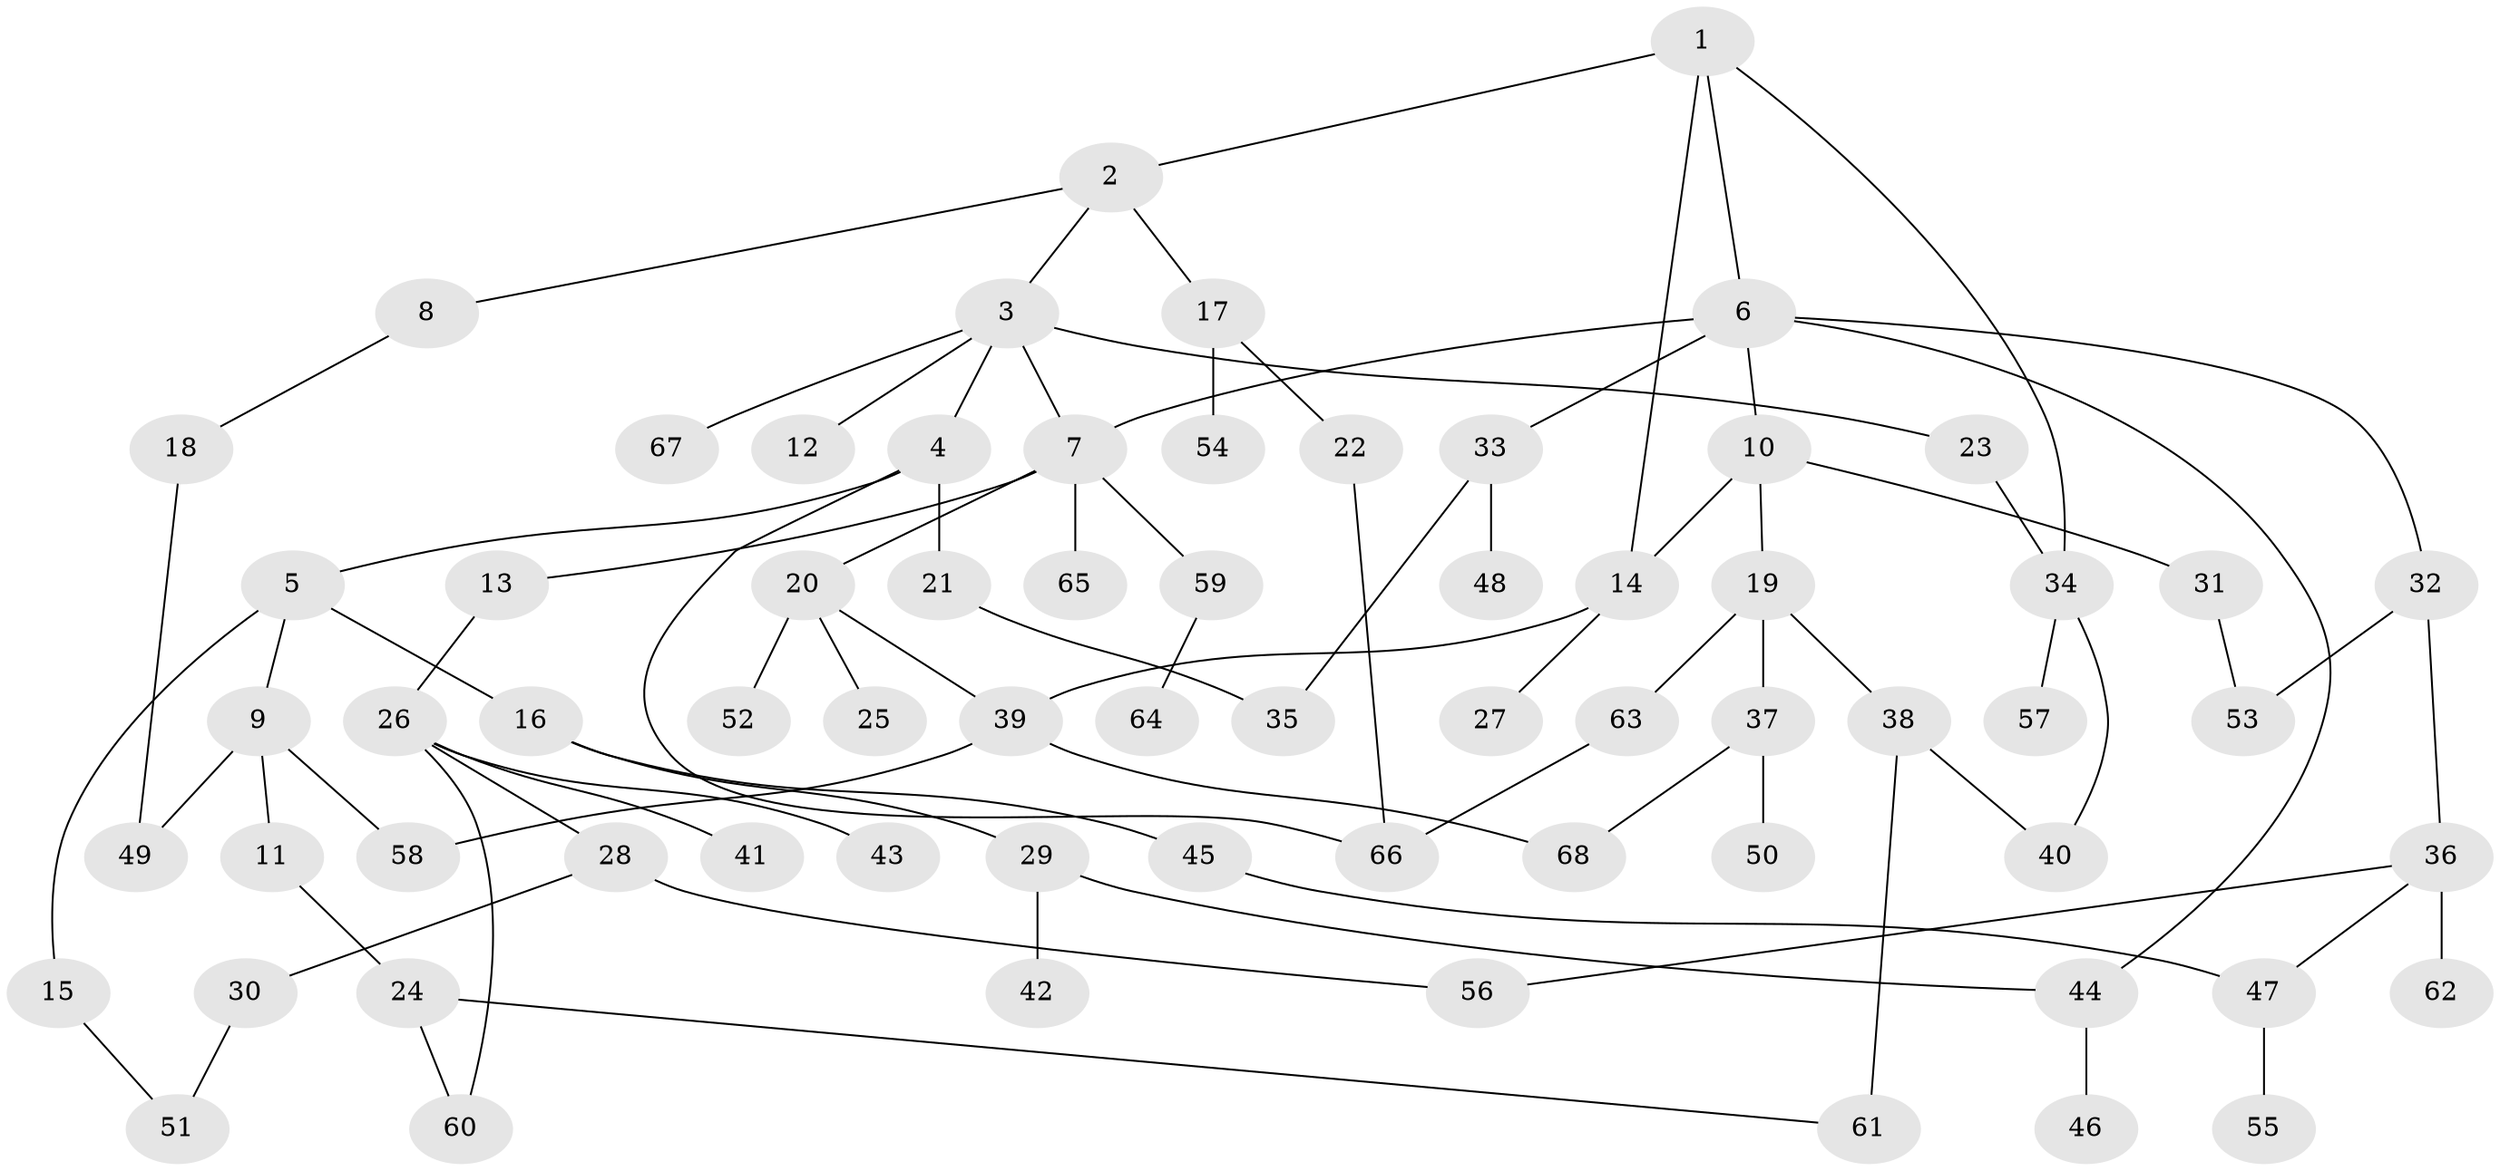 // Generated by graph-tools (version 1.1) at 2025/34/03/09/25 02:34:32]
// undirected, 68 vertices, 85 edges
graph export_dot {
graph [start="1"]
  node [color=gray90,style=filled];
  1;
  2;
  3;
  4;
  5;
  6;
  7;
  8;
  9;
  10;
  11;
  12;
  13;
  14;
  15;
  16;
  17;
  18;
  19;
  20;
  21;
  22;
  23;
  24;
  25;
  26;
  27;
  28;
  29;
  30;
  31;
  32;
  33;
  34;
  35;
  36;
  37;
  38;
  39;
  40;
  41;
  42;
  43;
  44;
  45;
  46;
  47;
  48;
  49;
  50;
  51;
  52;
  53;
  54;
  55;
  56;
  57;
  58;
  59;
  60;
  61;
  62;
  63;
  64;
  65;
  66;
  67;
  68;
  1 -- 2;
  1 -- 6;
  1 -- 34;
  1 -- 14;
  2 -- 3;
  2 -- 8;
  2 -- 17;
  3 -- 4;
  3 -- 7;
  3 -- 12;
  3 -- 23;
  3 -- 67;
  4 -- 5;
  4 -- 21;
  4 -- 66;
  5 -- 9;
  5 -- 15;
  5 -- 16;
  6 -- 10;
  6 -- 32;
  6 -- 33;
  6 -- 44;
  6 -- 7;
  7 -- 13;
  7 -- 20;
  7 -- 59;
  7 -- 65;
  8 -- 18;
  9 -- 11;
  9 -- 58;
  9 -- 49;
  10 -- 14;
  10 -- 19;
  10 -- 31;
  11 -- 24;
  13 -- 26;
  14 -- 27;
  14 -- 39;
  15 -- 51;
  16 -- 29;
  16 -- 45;
  17 -- 22;
  17 -- 54;
  18 -- 49;
  19 -- 37;
  19 -- 38;
  19 -- 63;
  20 -- 25;
  20 -- 39;
  20 -- 52;
  21 -- 35;
  22 -- 66;
  23 -- 34;
  24 -- 60;
  24 -- 61;
  26 -- 28;
  26 -- 41;
  26 -- 43;
  26 -- 60;
  28 -- 30;
  28 -- 56;
  29 -- 42;
  29 -- 44;
  30 -- 51;
  31 -- 53;
  32 -- 36;
  32 -- 53;
  33 -- 35;
  33 -- 48;
  34 -- 40;
  34 -- 57;
  36 -- 47;
  36 -- 56;
  36 -- 62;
  37 -- 50;
  37 -- 68;
  38 -- 40;
  38 -- 61;
  39 -- 68;
  39 -- 58;
  44 -- 46;
  45 -- 47;
  47 -- 55;
  59 -- 64;
  63 -- 66;
}
